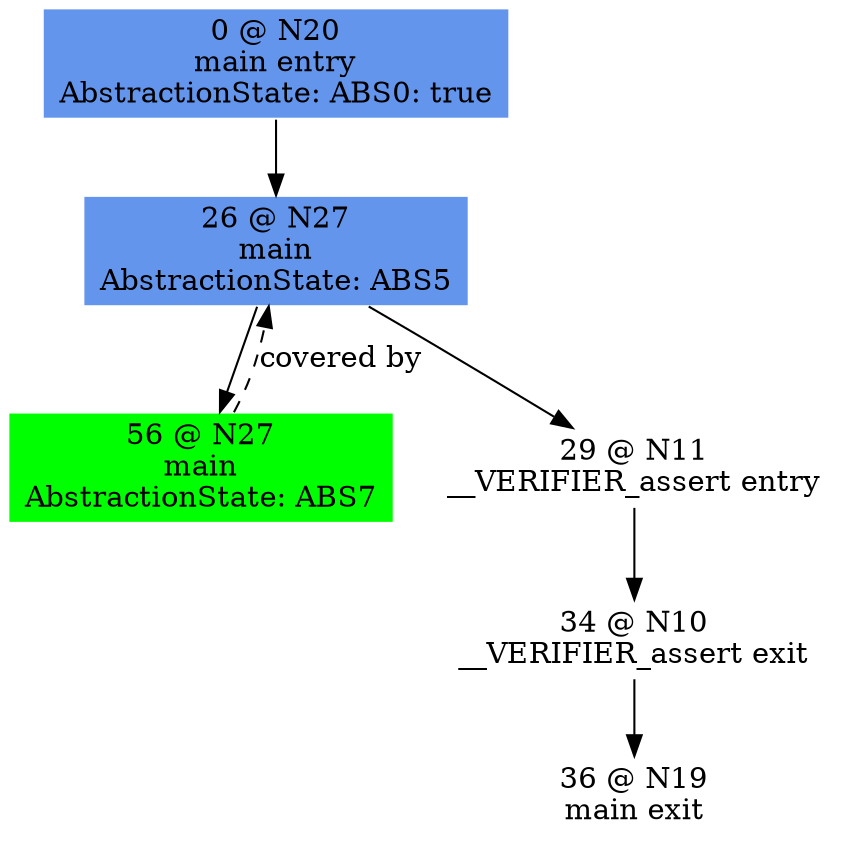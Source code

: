 digraph ARG {
node [style="filled" shape="box" color="white"]
0 [fillcolor="cornflowerblue" label="0 @ N20\nmain entry\nAbstractionState: ABS0: true\n" id="0"]
26 [fillcolor="cornflowerblue" label="26 @ N27\nmain\nAbstractionState: ABS5\n" id="26"]
56 [fillcolor="green" label="56 @ N27\nmain\nAbstractionState: ABS7\n" id="56"]
29 [label="29 @ N11\n__VERIFIER_assert entry\n" id="29"]
34 [label="34 @ N10\n__VERIFIER_assert exit\n" id="34"]
36 [label="36 @ N19\nmain exit\n" id="36"]
0 -> 26 []
56 -> 26 [style="dashed" weight="0" label="covered by"]
26 -> 29 []
26 -> 56 []
29 -> 34 []
34 -> 36 []
}
